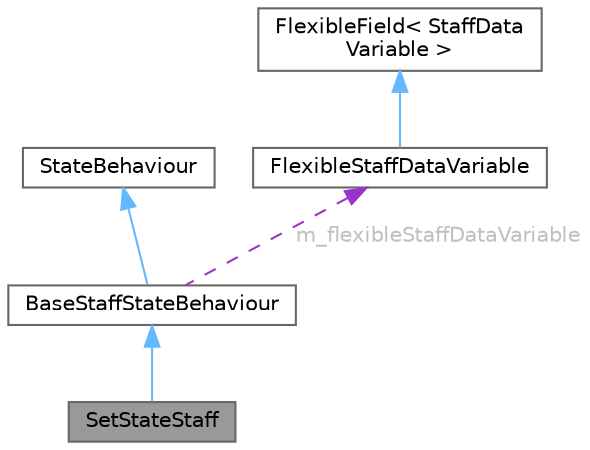 digraph "SetStateStaff"
{
 // LATEX_PDF_SIZE
  bgcolor="transparent";
  edge [fontname=Helvetica,fontsize=10,labelfontname=Helvetica,labelfontsize=10];
  node [fontname=Helvetica,fontsize=10,shape=box,height=0.2,width=0.4];
  Node1 [id="Node000001",label="SetStateStaff",height=0.2,width=0.4,color="gray40", fillcolor="grey60", style="filled", fontcolor="black",tooltip=" "];
  Node2 -> Node1 [id="edge5_Node000001_Node000002",dir="back",color="steelblue1",style="solid",tooltip=" "];
  Node2 [id="Node000002",label="BaseStaffStateBehaviour",height=0.2,width=0.4,color="gray40", fillcolor="white", style="filled",URL="$class_base_staff_state_behaviour.html",tooltip=" "];
  Node3 -> Node2 [id="edge6_Node000002_Node000003",dir="back",color="steelblue1",style="solid",tooltip=" "];
  Node3 [id="Node000003",label="StateBehaviour",height=0.2,width=0.4,color="gray40", fillcolor="white", style="filled",tooltip=" "];
  Node4 -> Node2 [id="edge7_Node000002_Node000004",dir="back",color="darkorchid3",style="dashed",tooltip=" ",label=" m_flexibleStaffDataVariable",fontcolor="grey" ];
  Node4 [id="Node000004",label="FlexibleStaffDataVariable",height=0.2,width=0.4,color="gray40", fillcolor="white", style="filled",URL="$class_flexible_staff_data_variable.html",tooltip=" "];
  Node5 -> Node4 [id="edge8_Node000004_Node000005",dir="back",color="steelblue1",style="solid",tooltip=" "];
  Node5 [id="Node000005",label="FlexibleField\< StaffData\lVariable \>",height=0.2,width=0.4,color="gray40", fillcolor="white", style="filled",tooltip=" "];
}
